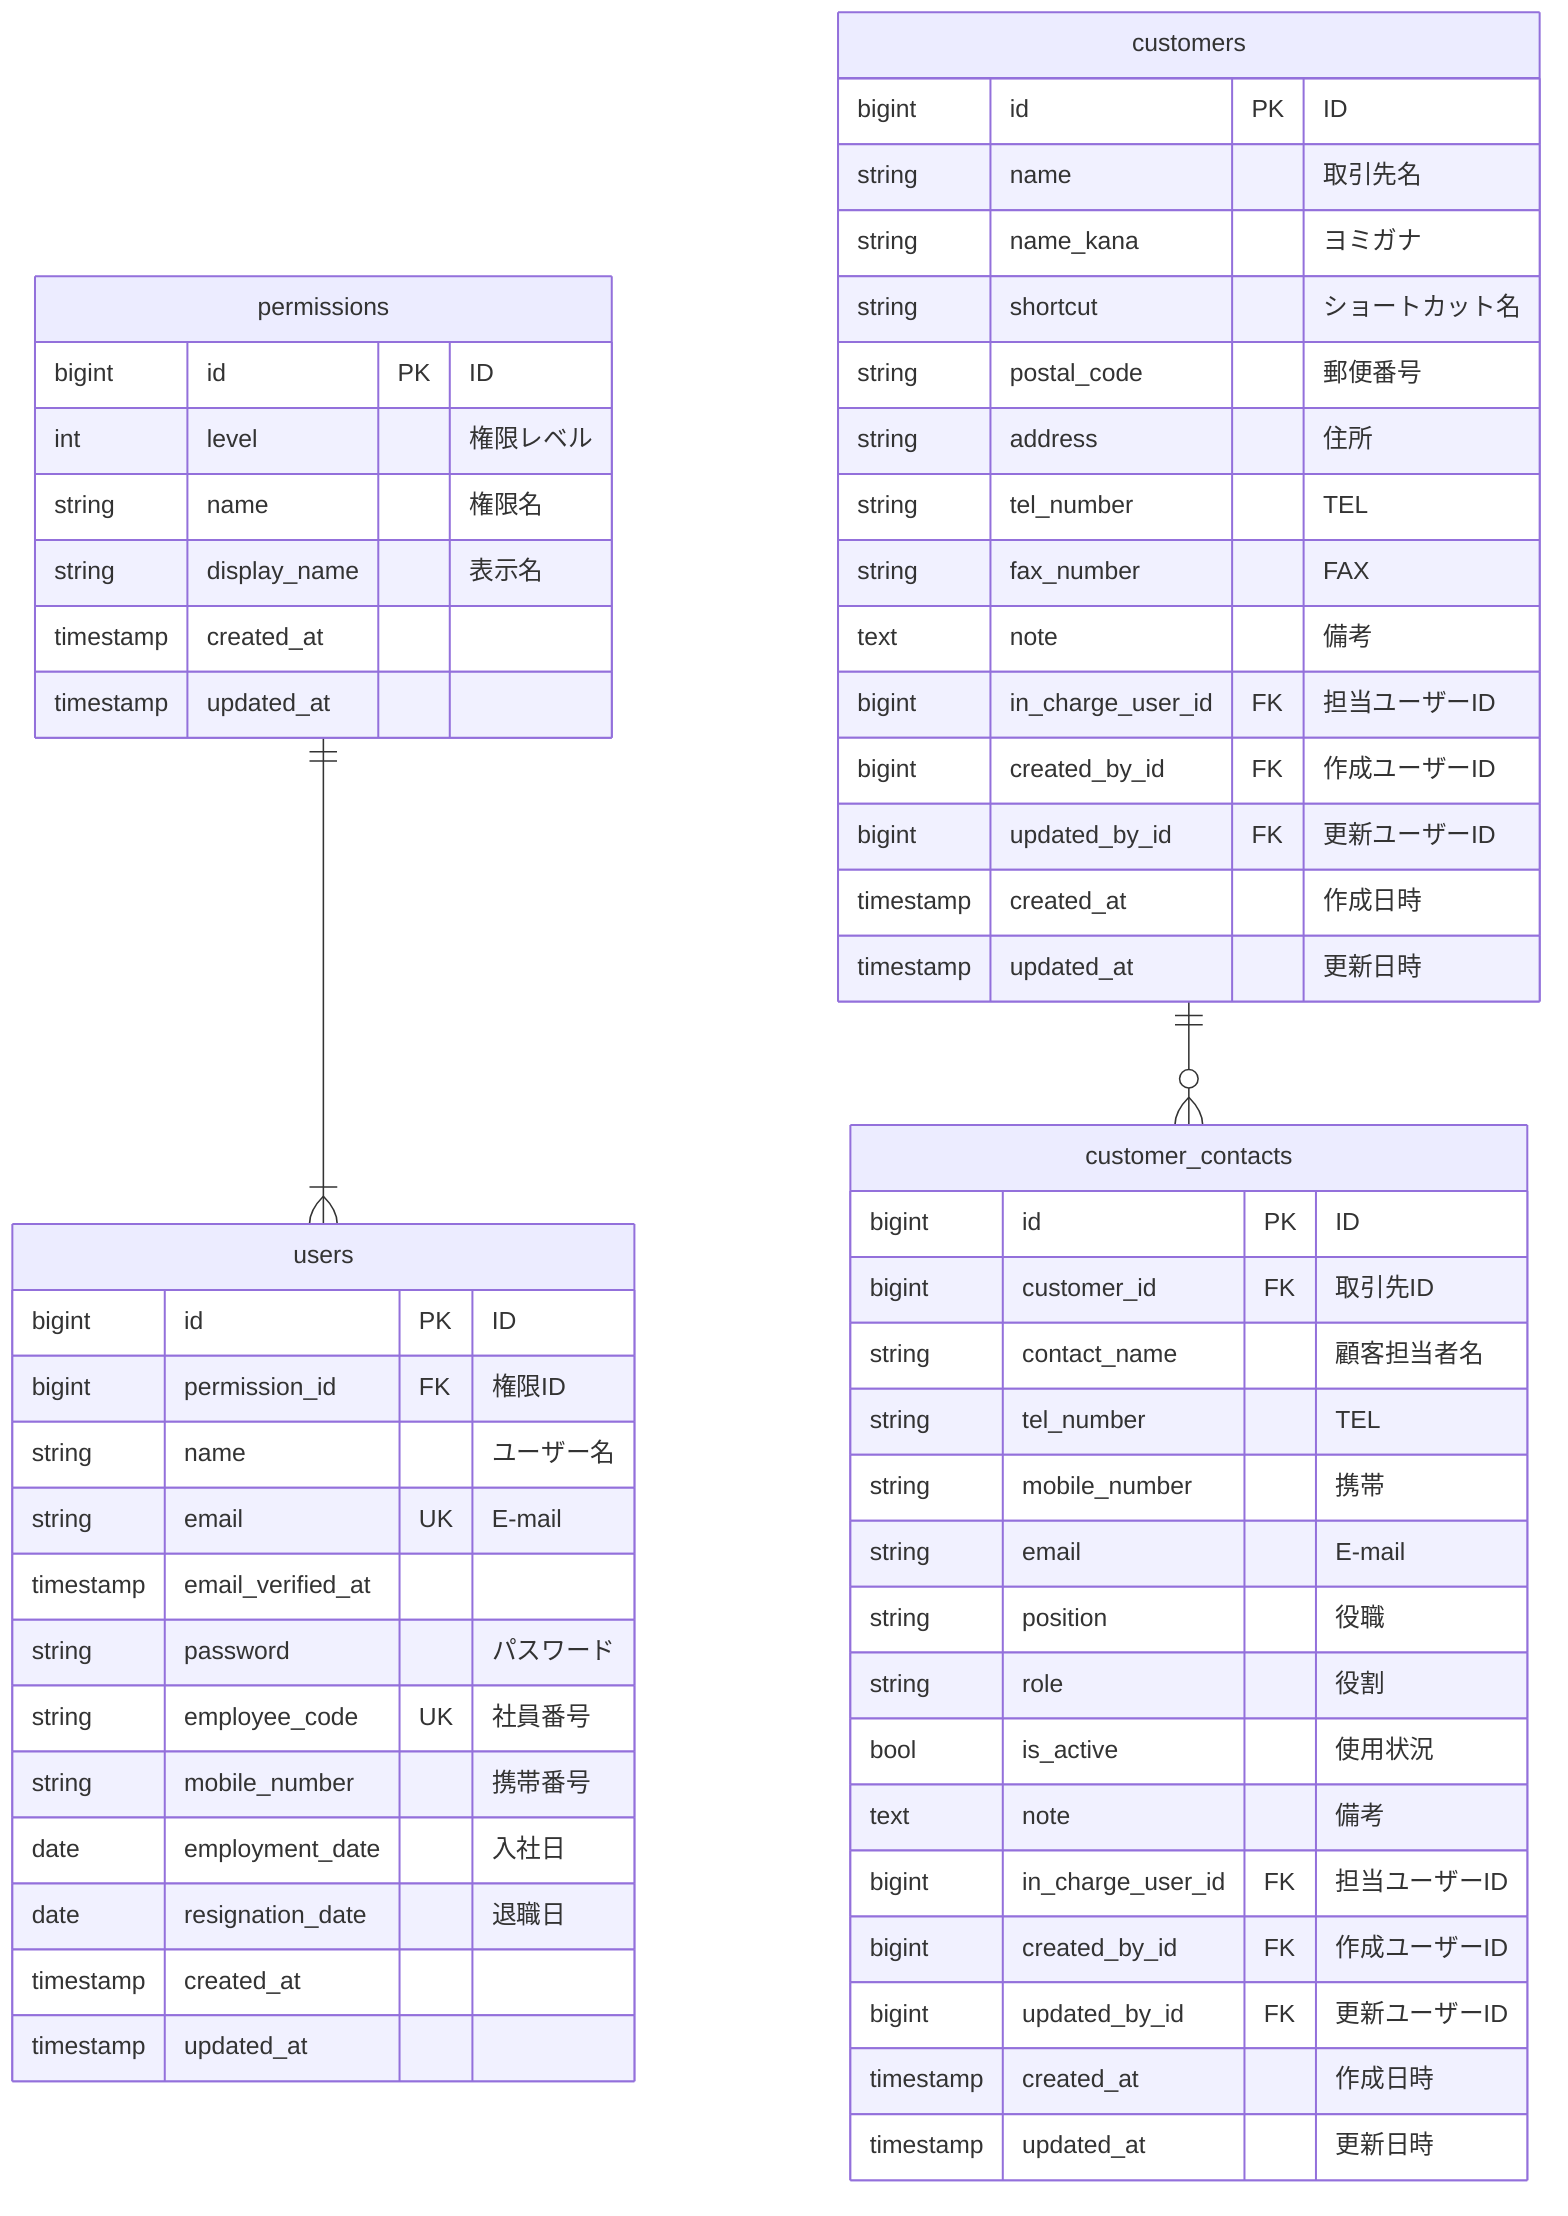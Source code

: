 erDiagram

  %% Table relationships
  permissions ||--|{ users : ""
  customers ||--o{ customer_contacts : ""

  %% Table definitions

  %% 権限
  permissions {
    bigint id PK "ID"
    int level "権限レベル"
    string name "権限名"
    string display_name "表示名"
    timestamp created_at
    timestamp updated_at
  }

  %% ユーザー
  users {
    bigint id PK "ID"
    bigint permission_id FK "権限ID"
    string name "ユーザー名"
    string email UK "E-mail"
    timestamp email_verified_at
    string password "パスワード"
    string employee_code UK "社員番号"
    string mobile_number "携帯番号"
    date employment_date "入社日"
    date resignation_date "退職日"
    timestamp created_at
    timestamp updated_at
  }


  %% 取引先
  customers {
    bigint id PK "ID"
    string name "取引先名"
    string name_kana "ヨミガナ"
    string shortcut "ショートカット名"
    string postal_code "郵便番号"
    string address "住所"
    string tel_number "TEL"
    string fax_number "FAX"
    text note "備考"
    bigint in_charge_user_id FK "担当ユーザーID"
    bigint created_by_id FK "作成ユーザーID"
    bigint updated_by_id FK "更新ユーザーID"
    timestamp created_at "作成日時"
    timestamp updated_at "更新日時"
  }

  %% 取引先担当者
  customer_contacts {
    bigint id PK "ID"
    bigint customer_id FK "取引先ID"
    string contact_name "顧客担当者名"
    string tel_number "TEL"
    string mobile_number "携帯"
    string email "E-mail"
    string position "役職"
    string role "役割"
    bool is_active "使用状況"
    text note "備考"
    bigint in_charge_user_id FK "担当ユーザーID"
    bigint created_by_id FK "作成ユーザーID"
    bigint updated_by_id FK "更新ユーザーID"
    timestamp created_at "作成日時"
    timestamp updated_at "更新日時"
  }